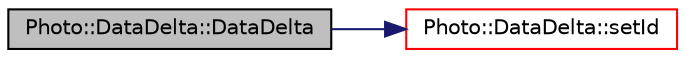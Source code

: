 digraph "Photo::DataDelta::DataDelta"
{
 // LATEX_PDF_SIZE
  edge [fontname="Helvetica",fontsize="10",labelfontname="Helvetica",labelfontsize="10"];
  node [fontname="Helvetica",fontsize="10",shape=record];
  rankdir="LR";
  Node1 [label="Photo::DataDelta::DataDelta",height=0.2,width=0.4,color="black", fillcolor="grey75", style="filled", fontcolor="black",tooltip=" "];
  Node1 -> Node2 [color="midnightblue",fontsize="10",style="solid",fontname="Helvetica"];
  Node2 [label="Photo::DataDelta::setId",height=0.2,width=0.4,color="red", fillcolor="white", style="filled",URL="$class_photo_1_1_data_delta.html#a8a610541a977ccd70ba88e4c2315f9b5",tooltip=" "];
}
